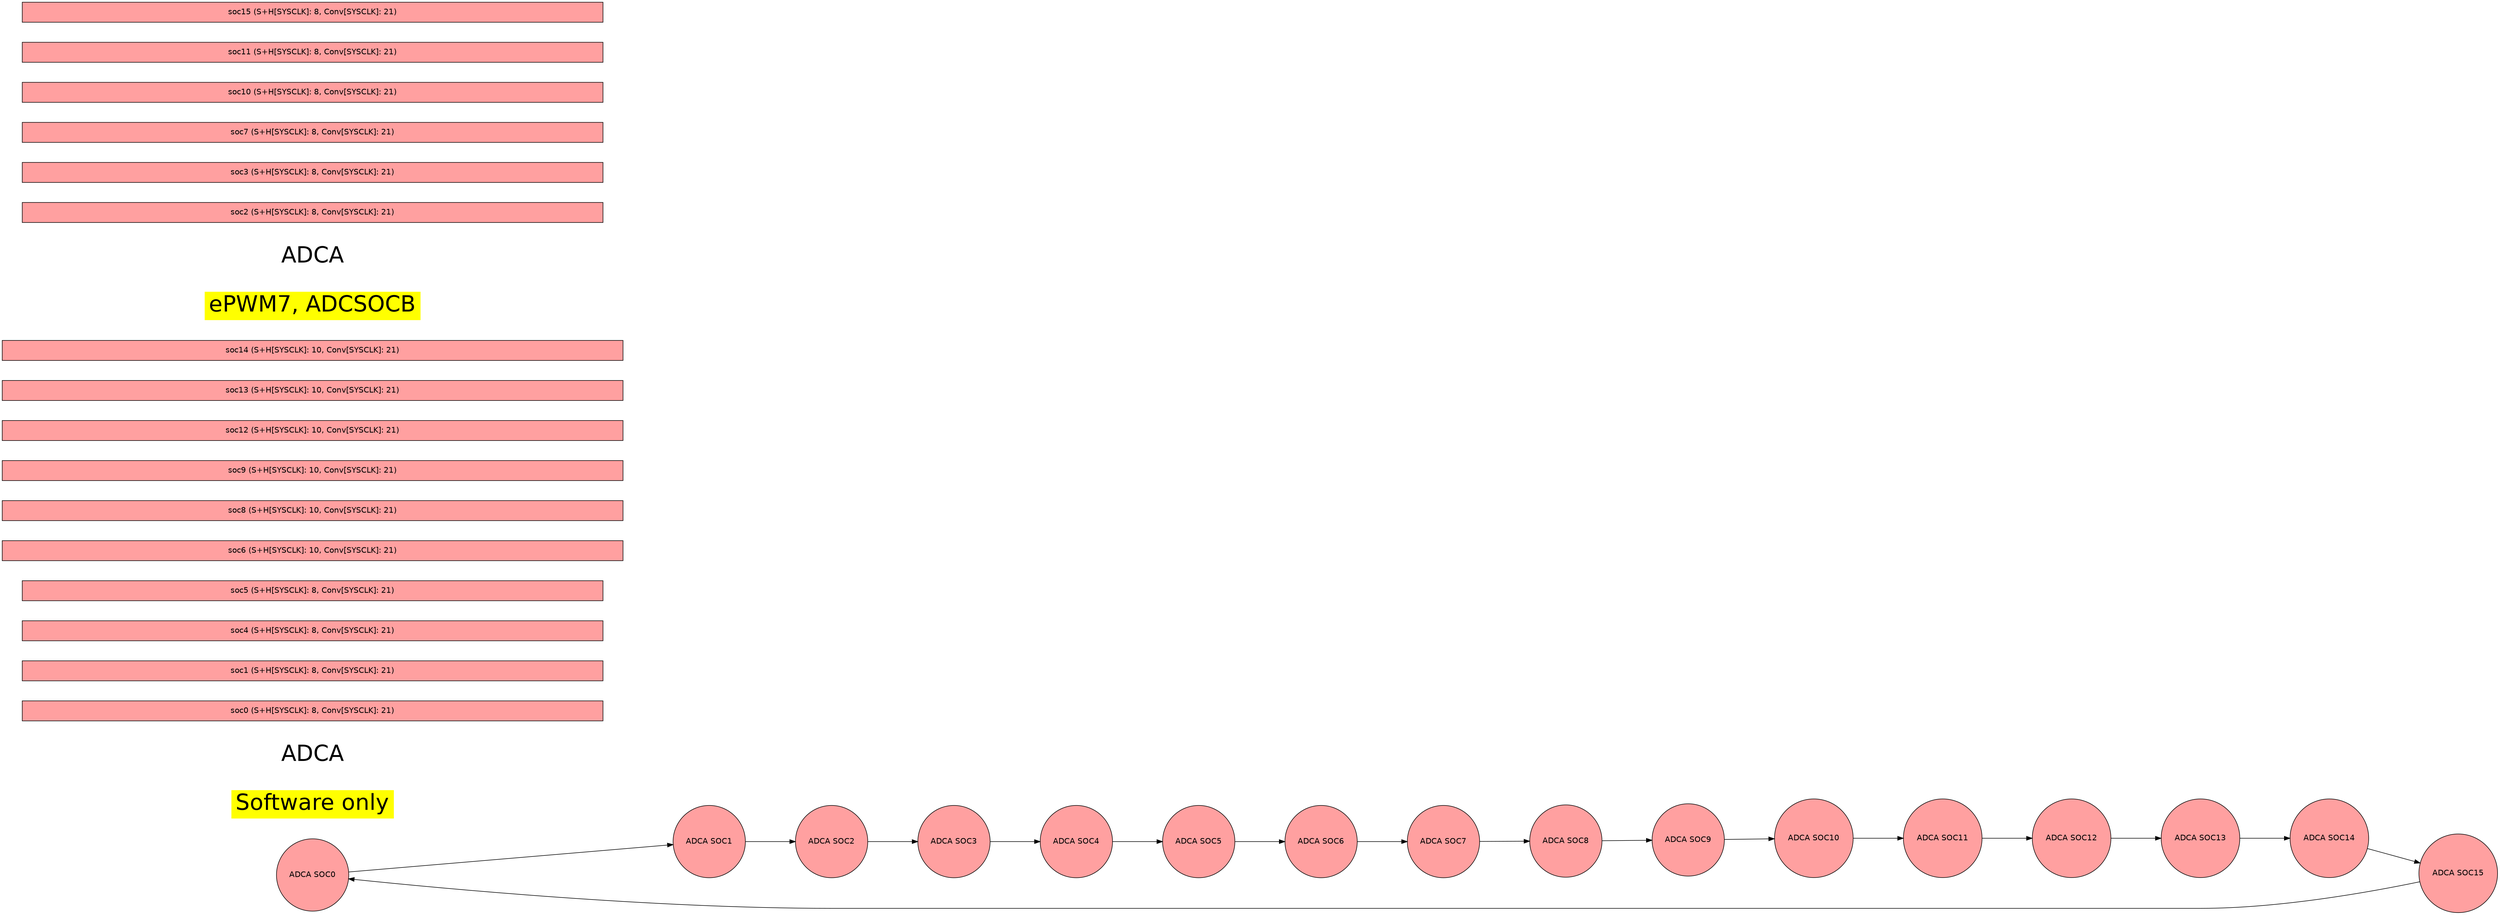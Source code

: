 digraph {
    graph [fontname = "helvetica"];
    node  [fontname = "helvetica"];
    edge  [fontname = "helvetica"];
    graph [mclimit=50 nodesep=0.5 rankdir=LR ranksep=1.25]

    node [shape = circle style=filled];

        adca_SOC0 [label="ADCA SOC0" fillcolor="#FFA0A0" pos="0.000,7.689!"]
        adca_SOC1 [label="ADCA SOC1" fillcolor="#FFA0A0" pos="2.942,7.103!"]
        adca_SOC2 [label="ADCA SOC2" fillcolor="#FFA0A0" pos="5.437,5.437!"]
        adca_SOC3 [label="ADCA SOC3" fillcolor="#FFA0A0" pos="7.103,2.942!"]
        adca_SOC4 [label="ADCA SOC4" fillcolor="#FFA0A0" pos="7.689,0.000!"]
        adca_SOC5 [label="ADCA SOC5" fillcolor="#FFA0A0" pos="7.103,-2.942!"]
        adca_SOC6 [label="ADCA SOC6" fillcolor="#FFA0A0" pos="5.437,-5.437!"]
        adca_SOC7 [label="ADCA SOC7" fillcolor="#FFA0A0" pos="2.942,-7.103!"]
        adca_SOC8 [label="ADCA SOC8" fillcolor="#FFA0A0" pos="0.000,-7.689!"]
        adca_SOC9 [label="ADCA SOC9" fillcolor="#FFA0A0" pos="-2.942,-7.103!"]
        adca_SOC10 [label="ADCA SOC10" fillcolor="#FFA0A0" pos="-5.437,-5.437!"]
        adca_SOC11 [label="ADCA SOC11" fillcolor="#FFA0A0" pos="-7.103,-2.942!"]
        adca_SOC12 [label="ADCA SOC12" fillcolor="#FFA0A0" pos="-7.689,-0.000!"]
        adca_SOC13 [label="ADCA SOC13" fillcolor="#FFA0A0" pos="-7.103,2.942!"]
        adca_SOC14 [label="ADCA SOC14" fillcolor="#FFA0A0" pos="-5.437,5.437!"]
        adca_SOC15 [label="ADCA SOC15" fillcolor="#FFA0A0" pos="-2.942,7.103!"]
        adca_SOC0 -> adca_SOC1
        adca_SOC1 -> adca_SOC2
        adca_SOC2 -> adca_SOC3
        adca_SOC3 -> adca_SOC4
        adca_SOC4 -> adca_SOC5
        adca_SOC5 -> adca_SOC6
        adca_SOC6 -> adca_SOC7
        adca_SOC7 -> adca_SOC8
        adca_SOC8 -> adca_SOC9
        adca_SOC9 -> adca_SOC10
        adca_SOC10 -> adca_SOC11
        adca_SOC11 -> adca_SOC12
        adca_SOC12 -> adca_SOC13
        adca_SOC13 -> adca_SOC14
        adca_SOC14 -> adca_SOC15
        adca_SOC15 -> adca_SOC0
    node [shape=rect style=filled];
        ADC_TRIGGER_SW_ONLY[label="Software only" fillcolor="yellow"  fontsize="40" color="white" pos="24.000,-3.000!"]
          
        adca_ADC_TRIGGER_SW_ONLY[label="ADCA"  fontsize="40" fillcolor="white" color="white" pos="24.000,-9.000!"]
          
        adca_ADC_TRIGGER_SW_ONLY_soc0[label="soc0 (S+H[SYSCLK]: 8, Conv[SYSCLK]: 21)" fillcolor="#FFA0A0" width="14.500" pos="34.250,-9.000!"]
          
        adca_ADC_TRIGGER_SW_ONLY_soc1[label="soc1 (S+H[SYSCLK]: 8, Conv[SYSCLK]: 21)" fillcolor="#FFA0A0" width="14.500" pos="48.750,-9.000!"]
          
        adca_ADC_TRIGGER_SW_ONLY_soc4[label="soc4 (S+H[SYSCLK]: 8, Conv[SYSCLK]: 21)" fillcolor="#FFA0A0" width="14.500" pos="63.250,-9.000!"]
          
        adca_ADC_TRIGGER_SW_ONLY_soc5[label="soc5 (S+H[SYSCLK]: 8, Conv[SYSCLK]: 21)" fillcolor="#FFA0A0" width="14.500" pos="77.750,-9.000!"]
          
        adca_ADC_TRIGGER_SW_ONLY_soc6[label="soc6 (S+H[SYSCLK]: 10, Conv[SYSCLK]: 21)" fillcolor="#FFA0A0" width="15.500" pos="92.750,-9.000!"]
          
        adca_ADC_TRIGGER_SW_ONLY_soc8[label="soc8 (S+H[SYSCLK]: 10, Conv[SYSCLK]: 21)" fillcolor="#FFA0A0" width="15.500" pos="108.250,-9.000!"]
          
        adca_ADC_TRIGGER_SW_ONLY_soc9[label="soc9 (S+H[SYSCLK]: 10, Conv[SYSCLK]: 21)" fillcolor="#FFA0A0" width="15.500" pos="123.750,-9.000!"]
          
        adca_ADC_TRIGGER_SW_ONLY_soc12[label="soc12 (S+H[SYSCLK]: 10, Conv[SYSCLK]: 21)" fillcolor="#FFA0A0" width="15.500" pos="139.250,-9.000!"]
          
        adca_ADC_TRIGGER_SW_ONLY_soc13[label="soc13 (S+H[SYSCLK]: 10, Conv[SYSCLK]: 21)" fillcolor="#FFA0A0" width="15.500" pos="154.750,-9.000!"]
          
        adca_ADC_TRIGGER_SW_ONLY_soc14[label="soc14 (S+H[SYSCLK]: 10, Conv[SYSCLK]: 21)" fillcolor="#FFA0A0" width="15.500" pos="170.250,-9.000!"]
        ADC_TRIGGER_EPWM7_SOCB[label="ePWM7, ADCSOCB" fillcolor="yellow"  fontsize="40" color="white" pos="24.000,-12.000!"]
          
        adca_ADC_TRIGGER_EPWM7_SOCB[label="ADCA"  fontsize="40" fillcolor="white" color="white" pos="24.000,-18.000!"]
          
        adca_ADC_TRIGGER_EPWM7_SOCB_soc2[label="soc2 (S+H[SYSCLK]: 8, Conv[SYSCLK]: 21)" fillcolor="#FFA0A0" width="14.500" pos="34.250,-18.000!"]
          
        adca_ADC_TRIGGER_EPWM7_SOCB_soc3[label="soc3 (S+H[SYSCLK]: 8, Conv[SYSCLK]: 21)" fillcolor="#FFA0A0" width="14.500" pos="48.750,-18.000!"]
          
        adca_ADC_TRIGGER_EPWM7_SOCB_soc7[label="soc7 (S+H[SYSCLK]: 8, Conv[SYSCLK]: 21)" fillcolor="#FFA0A0" width="14.500" pos="63.250,-18.000!"]
          
        adca_ADC_TRIGGER_EPWM7_SOCB_soc10[label="soc10 (S+H[SYSCLK]: 8, Conv[SYSCLK]: 21)" fillcolor="#FFA0A0" width="14.500" pos="77.750,-18.000!"]
          
        adca_ADC_TRIGGER_EPWM7_SOCB_soc11[label="soc11 (S+H[SYSCLK]: 8, Conv[SYSCLK]: 21)" fillcolor="#FFA0A0" width="14.500" pos="92.250,-18.000!"]
          
        adca_ADC_TRIGGER_EPWM7_SOCB_soc15[label="soc15 (S+H[SYSCLK]: 8, Conv[SYSCLK]: 21)" fillcolor="#FFA0A0" width="14.500" pos="106.750,-18.000!"]
}
